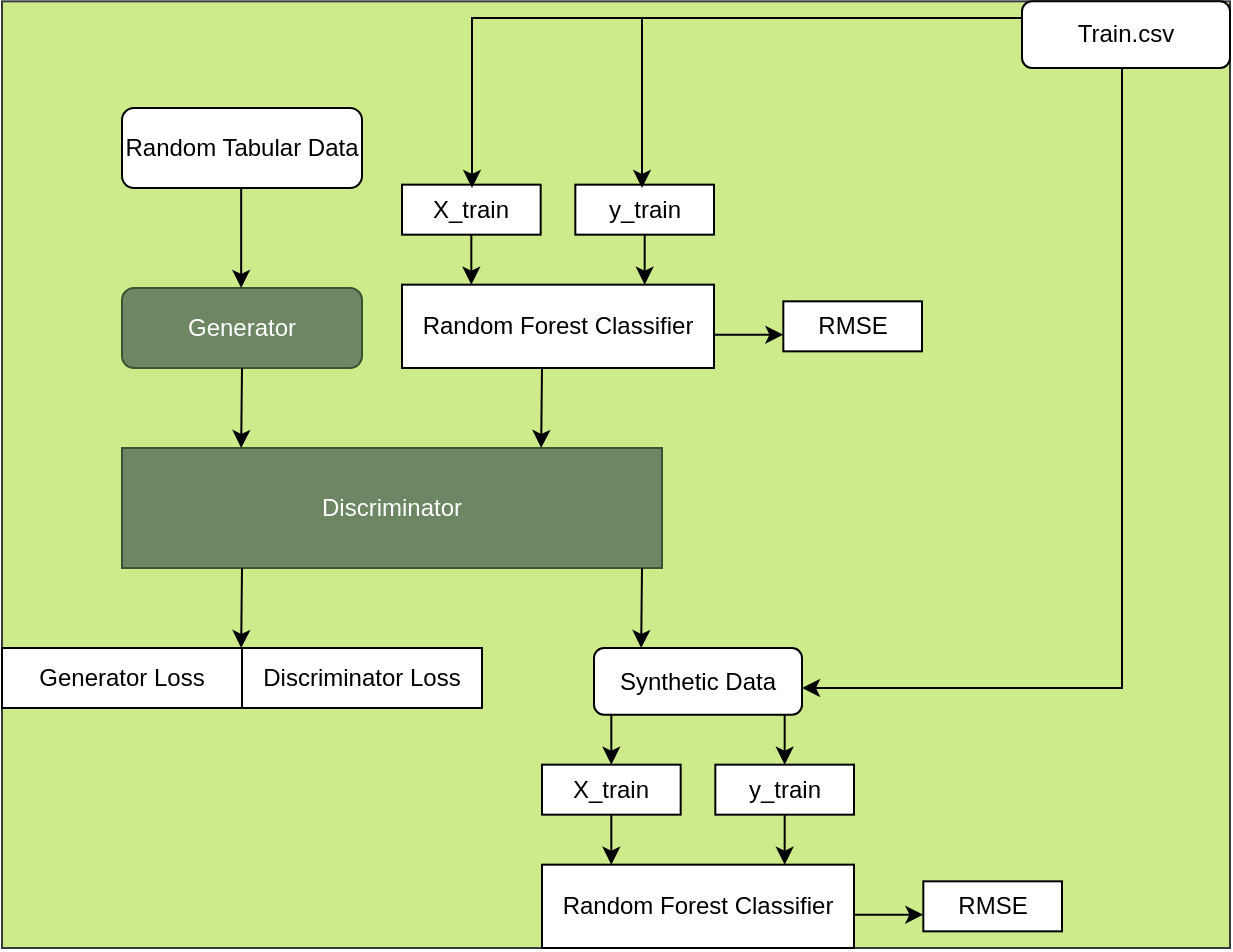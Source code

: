 <mxfile version="20.2.3" type="github">
  <diagram id="C5RBs43oDa-KdzZeNtuy" name="Page-1">
    <mxGraphModel dx="785" dy="520" grid="1" gridSize="10" guides="1" tooltips="1" connect="1" arrows="1" fold="1" page="1" pageScale="1" pageWidth="827" pageHeight="1169" math="0" shadow="0">
      <root>
        <mxCell id="WIyWlLk6GJQsqaUBKTNV-0" />
        <mxCell id="WIyWlLk6GJQsqaUBKTNV-1" parent="WIyWlLk6GJQsqaUBKTNV-0" />
        <mxCell id="GfQH2LzpMEKR52SkH0QB-68" value="" style="group;fillColor=#cdeb8b;strokeColor=#36393d;" vertex="1" connectable="0" parent="WIyWlLk6GJQsqaUBKTNV-1">
          <mxGeometry x="90" y="86.67" width="614" height="473.33" as="geometry" />
        </mxCell>
        <mxCell id="WIyWlLk6GJQsqaUBKTNV-3" value="Random Tabular Data" style="rounded=1;whiteSpace=wrap;html=1;fontSize=12;glass=0;strokeWidth=1;shadow=0;" parent="GfQH2LzpMEKR52SkH0QB-68" vertex="1">
          <mxGeometry x="60" y="53.33" width="120" height="40" as="geometry" />
        </mxCell>
        <mxCell id="GfQH2LzpMEKR52SkH0QB-6" value="Discriminator" style="rounded=0;whiteSpace=wrap;html=1;fillColor=#6d8764;fontColor=#ffffff;strokeColor=#3A5431;" vertex="1" parent="GfQH2LzpMEKR52SkH0QB-68">
          <mxGeometry x="60" y="223.33" width="270" height="60" as="geometry" />
        </mxCell>
        <mxCell id="GfQH2LzpMEKR52SkH0QB-7" value="Generator" style="rounded=1;whiteSpace=wrap;html=1;fillColor=#6d8764;fontColor=#ffffff;strokeColor=#3A5431;" vertex="1" parent="GfQH2LzpMEKR52SkH0QB-68">
          <mxGeometry x="60" y="143.33" width="120" height="40" as="geometry" />
        </mxCell>
        <mxCell id="GfQH2LzpMEKR52SkH0QB-18" value="Generator&amp;nbsp;Loss" style="rounded=0;whiteSpace=wrap;html=1;" vertex="1" parent="GfQH2LzpMEKR52SkH0QB-68">
          <mxGeometry y="323.33" width="120" height="30" as="geometry" />
        </mxCell>
        <mxCell id="GfQH2LzpMEKR52SkH0QB-19" value="Discriminator Loss" style="rounded=0;whiteSpace=wrap;html=1;" vertex="1" parent="GfQH2LzpMEKR52SkH0QB-68">
          <mxGeometry x="120" y="323.33" width="120" height="30" as="geometry" />
        </mxCell>
        <mxCell id="GfQH2LzpMEKR52SkH0QB-22" value="" style="endArrow=classic;html=1;rounded=0;" edge="1" parent="GfQH2LzpMEKR52SkH0QB-68">
          <mxGeometry width="50" height="50" relative="1" as="geometry">
            <mxPoint x="119.58" y="93.33" as="sourcePoint" />
            <mxPoint x="119.58" y="143.33" as="targetPoint" />
          </mxGeometry>
        </mxCell>
        <mxCell id="GfQH2LzpMEKR52SkH0QB-23" value="" style="endArrow=classic;html=1;rounded=0;exitX=0.5;exitY=1;exitDx=0;exitDy=0;" edge="1" parent="GfQH2LzpMEKR52SkH0QB-68" source="GfQH2LzpMEKR52SkH0QB-7">
          <mxGeometry width="50" height="50" relative="1" as="geometry">
            <mxPoint x="120" y="193.33" as="sourcePoint" />
            <mxPoint x="119.58" y="223.33" as="targetPoint" />
          </mxGeometry>
        </mxCell>
        <mxCell id="GfQH2LzpMEKR52SkH0QB-25" value="" style="endArrow=classic;html=1;rounded=0;exitX=0.5;exitY=1;exitDx=0;exitDy=0;" edge="1" parent="GfQH2LzpMEKR52SkH0QB-68">
          <mxGeometry width="50" height="50" relative="1" as="geometry">
            <mxPoint x="270" y="183.33" as="sourcePoint" />
            <mxPoint x="269.58" y="223.33" as="targetPoint" />
          </mxGeometry>
        </mxCell>
        <mxCell id="GfQH2LzpMEKR52SkH0QB-26" value="" style="endArrow=classic;html=1;rounded=0;exitX=0.5;exitY=1;exitDx=0;exitDy=0;" edge="1" parent="GfQH2LzpMEKR52SkH0QB-68">
          <mxGeometry width="50" height="50" relative="1" as="geometry">
            <mxPoint x="320" y="283.33" as="sourcePoint" />
            <mxPoint x="319.58" y="323.33" as="targetPoint" />
          </mxGeometry>
        </mxCell>
        <mxCell id="GfQH2LzpMEKR52SkH0QB-27" value="" style="endArrow=classic;html=1;rounded=0;exitX=0.5;exitY=1;exitDx=0;exitDy=0;" edge="1" parent="GfQH2LzpMEKR52SkH0QB-68">
          <mxGeometry width="50" height="50" relative="1" as="geometry">
            <mxPoint x="120" y="283.33" as="sourcePoint" />
            <mxPoint x="119.58" y="323.33" as="targetPoint" />
          </mxGeometry>
        </mxCell>
        <mxCell id="GfQH2LzpMEKR52SkH0QB-48" value="" style="group" vertex="1" connectable="0" parent="GfQH2LzpMEKR52SkH0QB-68">
          <mxGeometry x="270" y="323.33" width="260" height="150" as="geometry" />
        </mxCell>
        <mxCell id="GfQH2LzpMEKR52SkH0QB-35" value="" style="group" vertex="1" connectable="0" parent="GfQH2LzpMEKR52SkH0QB-48">
          <mxGeometry width="156" height="150" as="geometry" />
        </mxCell>
        <mxCell id="GfQH2LzpMEKR52SkH0QB-3" value="Synthetic Data" style="rounded=1;whiteSpace=wrap;html=1;fontSize=12;glass=0;strokeWidth=1;shadow=0;" vertex="1" parent="GfQH2LzpMEKR52SkH0QB-35">
          <mxGeometry x="26" width="104" height="33.333" as="geometry" />
        </mxCell>
        <mxCell id="GfQH2LzpMEKR52SkH0QB-28" value="X_train" style="rounded=0;whiteSpace=wrap;html=1;" vertex="1" parent="GfQH2LzpMEKR52SkH0QB-35">
          <mxGeometry y="58.333" width="69.333" height="25" as="geometry" />
        </mxCell>
        <mxCell id="GfQH2LzpMEKR52SkH0QB-29" value="y_train" style="rounded=0;whiteSpace=wrap;html=1;" vertex="1" parent="GfQH2LzpMEKR52SkH0QB-35">
          <mxGeometry x="86.667" y="58.333" width="69.333" height="25" as="geometry" />
        </mxCell>
        <mxCell id="GfQH2LzpMEKR52SkH0QB-30" value="" style="endArrow=classic;html=1;rounded=0;" edge="1" parent="GfQH2LzpMEKR52SkH0QB-35">
          <mxGeometry width="50" height="50" relative="1" as="geometry">
            <mxPoint x="34.667" y="33.333" as="sourcePoint" />
            <mxPoint x="34.667" y="58.333" as="targetPoint" />
          </mxGeometry>
        </mxCell>
        <mxCell id="GfQH2LzpMEKR52SkH0QB-31" value="" style="endArrow=classic;html=1;rounded=0;" edge="1" parent="GfQH2LzpMEKR52SkH0QB-35">
          <mxGeometry width="50" height="50" relative="1" as="geometry">
            <mxPoint x="121.333" y="33.333" as="sourcePoint" />
            <mxPoint x="121.333" y="58.333" as="targetPoint" />
          </mxGeometry>
        </mxCell>
        <mxCell id="GfQH2LzpMEKR52SkH0QB-32" value="Random Forest Classifier" style="rounded=0;whiteSpace=wrap;html=1;" vertex="1" parent="GfQH2LzpMEKR52SkH0QB-35">
          <mxGeometry y="108.333" width="156" height="41.667" as="geometry" />
        </mxCell>
        <mxCell id="GfQH2LzpMEKR52SkH0QB-33" value="" style="endArrow=classic;html=1;rounded=0;" edge="1" parent="GfQH2LzpMEKR52SkH0QB-35">
          <mxGeometry width="50" height="50" relative="1" as="geometry">
            <mxPoint x="34.667" y="83.333" as="sourcePoint" />
            <mxPoint x="34.667" y="108.333" as="targetPoint" />
          </mxGeometry>
        </mxCell>
        <mxCell id="GfQH2LzpMEKR52SkH0QB-34" value="" style="endArrow=classic;html=1;rounded=0;" edge="1" parent="GfQH2LzpMEKR52SkH0QB-35">
          <mxGeometry width="50" height="50" relative="1" as="geometry">
            <mxPoint x="121.333" y="83.333" as="sourcePoint" />
            <mxPoint x="121.333" y="108.333" as="targetPoint" />
          </mxGeometry>
        </mxCell>
        <mxCell id="GfQH2LzpMEKR52SkH0QB-46" value="" style="endArrow=classic;html=1;rounded=0;" edge="1" parent="GfQH2LzpMEKR52SkH0QB-48">
          <mxGeometry width="50" height="50" relative="1" as="geometry">
            <mxPoint x="156" y="133.333" as="sourcePoint" />
            <mxPoint x="190.667" y="133.333" as="targetPoint" />
          </mxGeometry>
        </mxCell>
        <mxCell id="GfQH2LzpMEKR52SkH0QB-47" value="RMSE" style="rounded=0;whiteSpace=wrap;html=1;" vertex="1" parent="GfQH2LzpMEKR52SkH0QB-48">
          <mxGeometry x="190.667" y="116.667" width="69.333" height="25" as="geometry" />
        </mxCell>
        <mxCell id="GfQH2LzpMEKR52SkH0QB-49" value="" style="group" vertex="1" connectable="0" parent="GfQH2LzpMEKR52SkH0QB-68">
          <mxGeometry x="200" y="33.33" width="260" height="150" as="geometry" />
        </mxCell>
        <mxCell id="GfQH2LzpMEKR52SkH0QB-50" value="" style="group" vertex="1" connectable="0" parent="GfQH2LzpMEKR52SkH0QB-49">
          <mxGeometry width="156" height="150" as="geometry" />
        </mxCell>
        <mxCell id="GfQH2LzpMEKR52SkH0QB-52" value="X_train" style="rounded=0;whiteSpace=wrap;html=1;" vertex="1" parent="GfQH2LzpMEKR52SkH0QB-50">
          <mxGeometry y="58.333" width="69.333" height="25" as="geometry" />
        </mxCell>
        <mxCell id="GfQH2LzpMEKR52SkH0QB-53" value="y_train" style="rounded=0;whiteSpace=wrap;html=1;" vertex="1" parent="GfQH2LzpMEKR52SkH0QB-50">
          <mxGeometry x="86.667" y="58.333" width="69.333" height="25" as="geometry" />
        </mxCell>
        <mxCell id="GfQH2LzpMEKR52SkH0QB-56" value="Random Forest Classifier" style="rounded=0;whiteSpace=wrap;html=1;" vertex="1" parent="GfQH2LzpMEKR52SkH0QB-50">
          <mxGeometry y="108.333" width="156" height="41.667" as="geometry" />
        </mxCell>
        <mxCell id="GfQH2LzpMEKR52SkH0QB-57" value="" style="endArrow=classic;html=1;rounded=0;" edge="1" parent="GfQH2LzpMEKR52SkH0QB-50">
          <mxGeometry width="50" height="50" relative="1" as="geometry">
            <mxPoint x="34.667" y="83.333" as="sourcePoint" />
            <mxPoint x="34.667" y="108.333" as="targetPoint" />
          </mxGeometry>
        </mxCell>
        <mxCell id="GfQH2LzpMEKR52SkH0QB-58" value="" style="endArrow=classic;html=1;rounded=0;" edge="1" parent="GfQH2LzpMEKR52SkH0QB-50">
          <mxGeometry width="50" height="50" relative="1" as="geometry">
            <mxPoint x="121.333" y="83.333" as="sourcePoint" />
            <mxPoint x="121.333" y="108.333" as="targetPoint" />
          </mxGeometry>
        </mxCell>
        <mxCell id="GfQH2LzpMEKR52SkH0QB-65" value="" style="edgeStyle=segmentEdgeStyle;endArrow=classic;html=1;rounded=0;exitX=0;exitY=0.25;exitDx=0;exitDy=0;" edge="1" parent="GfQH2LzpMEKR52SkH0QB-50" source="GfQH2LzpMEKR52SkH0QB-51">
          <mxGeometry width="50" height="50" relative="1" as="geometry">
            <mxPoint x="156" y="-19.17" as="sourcePoint" />
            <mxPoint x="120" y="60" as="targetPoint" />
          </mxGeometry>
        </mxCell>
        <mxCell id="GfQH2LzpMEKR52SkH0QB-59" value="" style="endArrow=classic;html=1;rounded=0;" edge="1" parent="GfQH2LzpMEKR52SkH0QB-49">
          <mxGeometry width="50" height="50" relative="1" as="geometry">
            <mxPoint x="156" y="133.333" as="sourcePoint" />
            <mxPoint x="190.667" y="133.333" as="targetPoint" />
          </mxGeometry>
        </mxCell>
        <mxCell id="GfQH2LzpMEKR52SkH0QB-60" value="RMSE" style="rounded=0;whiteSpace=wrap;html=1;" vertex="1" parent="GfQH2LzpMEKR52SkH0QB-49">
          <mxGeometry x="190.667" y="116.667" width="69.333" height="25" as="geometry" />
        </mxCell>
        <mxCell id="GfQH2LzpMEKR52SkH0QB-51" value="Train.csv" style="rounded=1;whiteSpace=wrap;html=1;fontSize=12;glass=0;strokeWidth=1;shadow=0;" vertex="1" parent="GfQH2LzpMEKR52SkH0QB-68">
          <mxGeometry x="510" width="104" height="33.333" as="geometry" />
        </mxCell>
        <mxCell id="GfQH2LzpMEKR52SkH0QB-61" value="" style="edgeStyle=segmentEdgeStyle;endArrow=classic;html=1;rounded=0;exitX=0.5;exitY=1;exitDx=0;exitDy=0;" edge="1" parent="GfQH2LzpMEKR52SkH0QB-68" source="GfQH2LzpMEKR52SkH0QB-51">
          <mxGeometry width="50" height="50" relative="1" as="geometry">
            <mxPoint x="510" y="133.33" as="sourcePoint" />
            <mxPoint x="400" y="343.33" as="targetPoint" />
            <Array as="points">
              <mxPoint x="560" y="33.33" />
            </Array>
          </mxGeometry>
        </mxCell>
        <mxCell id="GfQH2LzpMEKR52SkH0QB-67" value="" style="edgeStyle=segmentEdgeStyle;endArrow=classic;html=1;rounded=0;exitX=0;exitY=0.25;exitDx=0;exitDy=0;" edge="1" parent="GfQH2LzpMEKR52SkH0QB-68">
          <mxGeometry width="50" height="50" relative="1" as="geometry">
            <mxPoint x="425" y="8.333" as="sourcePoint" />
            <mxPoint x="235" y="93.33" as="targetPoint" />
          </mxGeometry>
        </mxCell>
      </root>
    </mxGraphModel>
  </diagram>
</mxfile>
